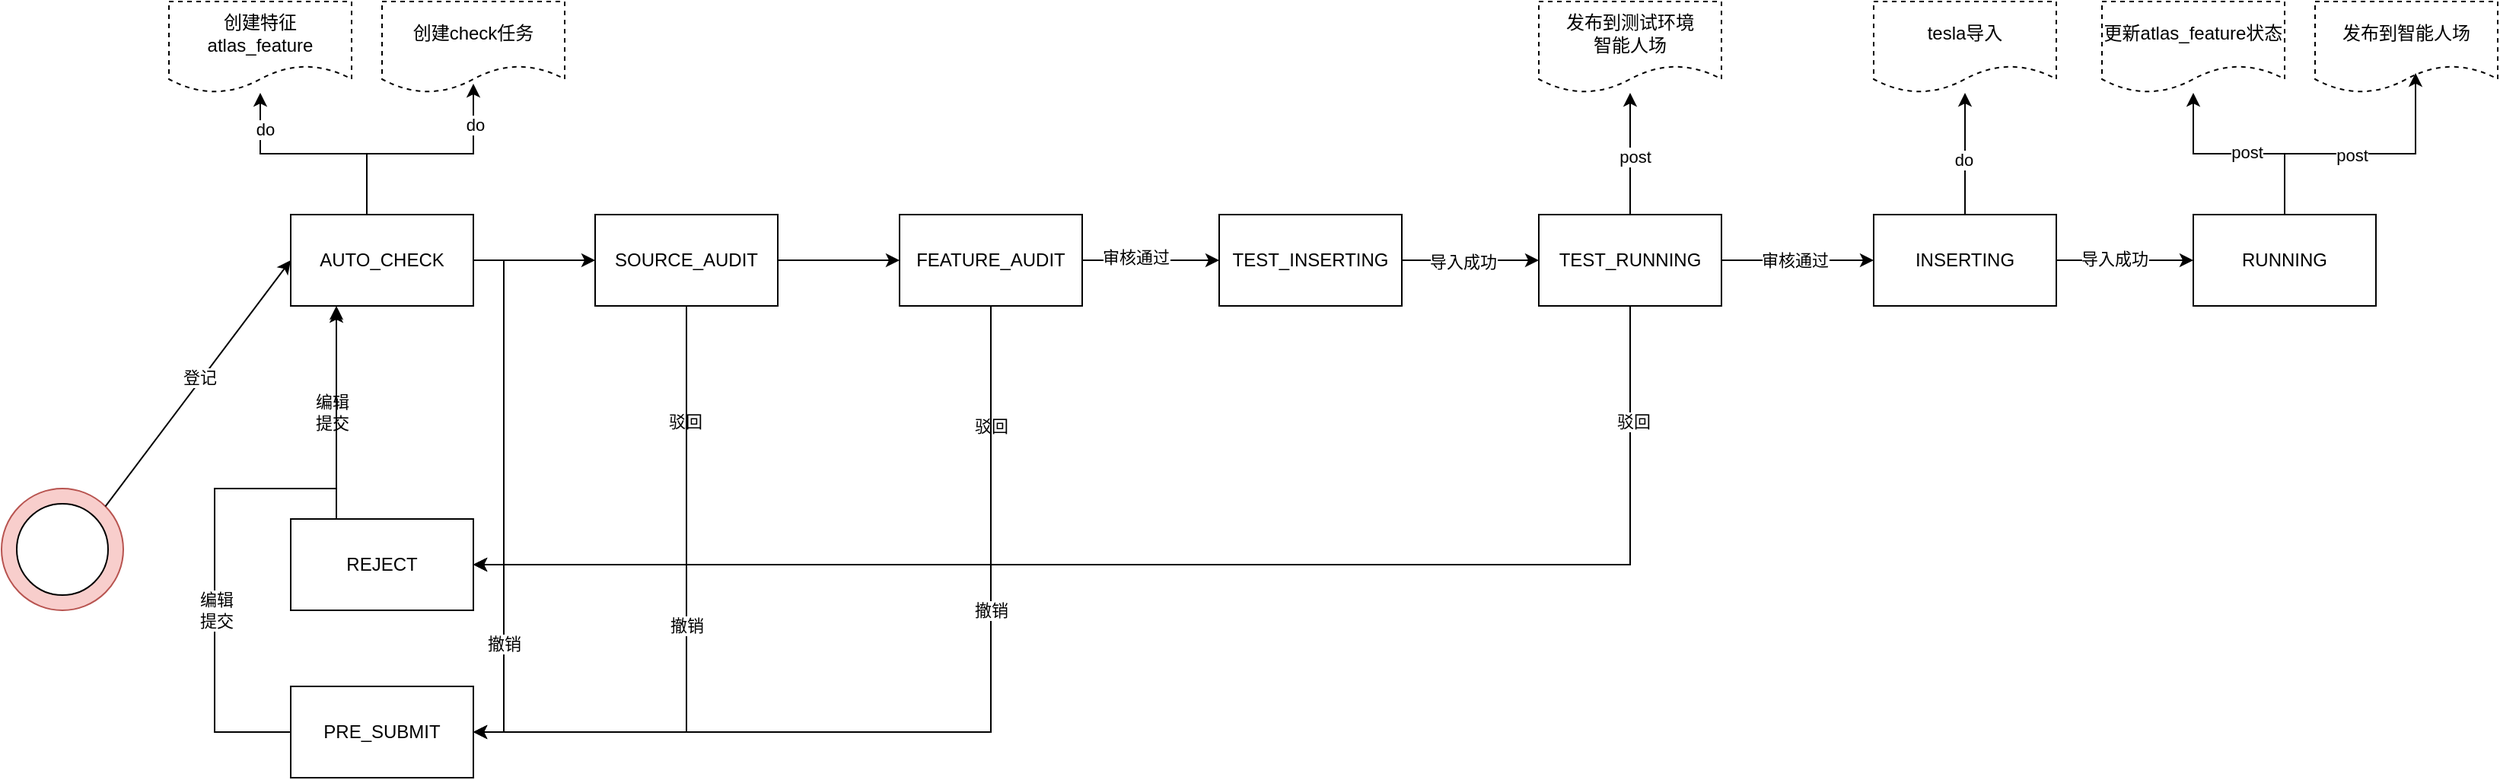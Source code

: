 <mxfile version="14.6.2" type="github">
  <diagram id="pWVgIorgCEQsXyrbZfvu" name="Page-1">
    <mxGraphModel dx="1255" dy="2012" grid="1" gridSize="10" guides="1" tooltips="1" connect="1" arrows="1" fold="1" page="1" pageScale="1" pageWidth="827" pageHeight="1169" math="0" shadow="0">
      <root>
        <mxCell id="0" />
        <mxCell id="1" parent="0" />
        <mxCell id="c6ffai6J4IfeZ5ahLLE4-14" value="" style="edgeStyle=orthogonalEdgeStyle;rounded=0;orthogonalLoop=1;jettySize=auto;html=1;" parent="1" source="c6ffai6J4IfeZ5ahLLE4-1" target="c6ffai6J4IfeZ5ahLLE4-13" edge="1">
          <mxGeometry relative="1" as="geometry">
            <Array as="points">
              <mxPoint x="320" y="90" />
              <mxPoint x="250" y="90" />
            </Array>
          </mxGeometry>
        </mxCell>
        <mxCell id="mTs4i2KGGRuWr2ubLSMz-3" value="do" style="edgeLabel;html=1;align=center;verticalAlign=middle;resizable=0;points=[];" parent="c6ffai6J4IfeZ5ahLLE4-14" vertex="1" connectable="0">
          <mxGeometry x="0.68" y="-3" relative="1" as="geometry">
            <mxPoint as="offset" />
          </mxGeometry>
        </mxCell>
        <mxCell id="c6ffai6J4IfeZ5ahLLE4-16" value="" style="edgeStyle=orthogonalEdgeStyle;rounded=0;orthogonalLoop=1;jettySize=auto;html=1;" parent="1" source="c6ffai6J4IfeZ5ahLLE4-1" target="c6ffai6J4IfeZ5ahLLE4-15" edge="1">
          <mxGeometry relative="1" as="geometry" />
        </mxCell>
        <mxCell id="c6ffai6J4IfeZ5ahLLE4-20" value="" style="edgeStyle=orthogonalEdgeStyle;rounded=0;orthogonalLoop=1;jettySize=auto;html=1;entryX=1;entryY=0.5;entryDx=0;entryDy=0;" parent="1" source="c6ffai6J4IfeZ5ahLLE4-1" target="F8pmwGIE2MLGV_qBVy-j-1" edge="1">
          <mxGeometry relative="1" as="geometry">
            <Array as="points">
              <mxPoint x="410" y="160" />
              <mxPoint x="410" y="470" />
            </Array>
          </mxGeometry>
        </mxCell>
        <mxCell id="F8pmwGIE2MLGV_qBVy-j-7" value="撤销" style="edgeLabel;html=1;align=center;verticalAlign=middle;resizable=0;points=[];" vertex="1" connectable="0" parent="c6ffai6J4IfeZ5ahLLE4-20">
          <mxGeometry x="0.554" relative="1" as="geometry">
            <mxPoint as="offset" />
          </mxGeometry>
        </mxCell>
        <mxCell id="c6ffai6J4IfeZ5ahLLE4-1" value="AUTO_CHECK" style="rounded=0;whiteSpace=wrap;html=1;" parent="1" vertex="1">
          <mxGeometry x="270" y="130" width="120" height="60" as="geometry" />
        </mxCell>
        <mxCell id="c6ffai6J4IfeZ5ahLLE4-4" value="" style="group" parent="1" vertex="1" connectable="0">
          <mxGeometry x="80" y="310" width="80" height="80" as="geometry" />
        </mxCell>
        <mxCell id="c6ffai6J4IfeZ5ahLLE4-2" value="" style="ellipse;whiteSpace=wrap;html=1;aspect=fixed;fillColor=#f8cecc;strokeColor=#b85450;" parent="c6ffai6J4IfeZ5ahLLE4-4" vertex="1">
          <mxGeometry width="80" height="80" as="geometry" />
        </mxCell>
        <mxCell id="c6ffai6J4IfeZ5ahLLE4-3" value="" style="ellipse;whiteSpace=wrap;html=1;aspect=fixed;" parent="c6ffai6J4IfeZ5ahLLE4-4" vertex="1">
          <mxGeometry x="10" y="10" width="60" height="60" as="geometry" />
        </mxCell>
        <mxCell id="c6ffai6J4IfeZ5ahLLE4-5" value="" style="endArrow=classic;html=1;exitX=1;exitY=0;exitDx=0;exitDy=0;entryX=0;entryY=0.5;entryDx=0;entryDy=0;" parent="1" source="c6ffai6J4IfeZ5ahLLE4-2" target="c6ffai6J4IfeZ5ahLLE4-1" edge="1">
          <mxGeometry width="50" height="50" relative="1" as="geometry">
            <mxPoint x="280" y="400" as="sourcePoint" />
            <mxPoint x="330" y="350" as="targetPoint" />
          </mxGeometry>
        </mxCell>
        <mxCell id="c6ffai6J4IfeZ5ahLLE4-6" value="登记" style="edgeLabel;html=1;align=center;verticalAlign=middle;resizable=0;points=[];" parent="c6ffai6J4IfeZ5ahLLE4-5" vertex="1" connectable="0">
          <mxGeometry x="0.036" y="2" relative="1" as="geometry">
            <mxPoint as="offset" />
          </mxGeometry>
        </mxCell>
        <mxCell id="c6ffai6J4IfeZ5ahLLE4-13" value="创建特征&lt;br&gt;atlas_feature" style="shape=document;whiteSpace=wrap;html=1;boundedLbl=1;rounded=0;dashed=1;" parent="1" vertex="1">
          <mxGeometry x="190" y="-10" width="120" height="60" as="geometry" />
        </mxCell>
        <mxCell id="c6ffai6J4IfeZ5ahLLE4-18" value="" style="edgeStyle=orthogonalEdgeStyle;rounded=0;orthogonalLoop=1;jettySize=auto;html=1;" parent="1" source="c6ffai6J4IfeZ5ahLLE4-15" target="c6ffai6J4IfeZ5ahLLE4-17" edge="1">
          <mxGeometry relative="1" as="geometry" />
        </mxCell>
        <mxCell id="c6ffai6J4IfeZ5ahLLE4-22" value="" style="edgeStyle=orthogonalEdgeStyle;rounded=0;orthogonalLoop=1;jettySize=auto;html=1;entryX=1;entryY=0.5;entryDx=0;entryDy=0;" parent="1" source="c6ffai6J4IfeZ5ahLLE4-15" target="c6ffai6J4IfeZ5ahLLE4-19" edge="1">
          <mxGeometry relative="1" as="geometry">
            <mxPoint x="530" y="270" as="targetPoint" />
            <Array as="points">
              <mxPoint x="530" y="360" />
            </Array>
          </mxGeometry>
        </mxCell>
        <mxCell id="c6ffai6J4IfeZ5ahLLE4-26" value="驳回" style="edgeLabel;html=1;align=center;verticalAlign=middle;resizable=0;points=[];" parent="c6ffai6J4IfeZ5ahLLE4-22" vertex="1" connectable="0">
          <mxGeometry x="-0.51" y="-1" relative="1" as="geometry">
            <mxPoint as="offset" />
          </mxGeometry>
        </mxCell>
        <mxCell id="c6ffai6J4IfeZ5ahLLE4-15" value="SOURCE_AUDIT" style="rounded=0;whiteSpace=wrap;html=1;" parent="1" vertex="1">
          <mxGeometry x="470" y="130" width="120" height="60" as="geometry" />
        </mxCell>
        <mxCell id="c6ffai6J4IfeZ5ahLLE4-24" value="" style="edgeStyle=orthogonalEdgeStyle;rounded=0;orthogonalLoop=1;jettySize=auto;html=1;entryX=1;entryY=0.5;entryDx=0;entryDy=0;" parent="1" source="c6ffai6J4IfeZ5ahLLE4-17" target="c6ffai6J4IfeZ5ahLLE4-19" edge="1">
          <mxGeometry relative="1" as="geometry">
            <mxPoint x="730" y="270" as="targetPoint" />
            <Array as="points">
              <mxPoint x="730" y="360" />
            </Array>
          </mxGeometry>
        </mxCell>
        <mxCell id="c6ffai6J4IfeZ5ahLLE4-27" value="驳回" style="edgeLabel;html=1;align=center;verticalAlign=middle;resizable=0;points=[];" parent="c6ffai6J4IfeZ5ahLLE4-24" vertex="1" connectable="0">
          <mxGeometry x="-0.69" relative="1" as="geometry">
            <mxPoint as="offset" />
          </mxGeometry>
        </mxCell>
        <mxCell id="6ihYYFcUG0NwCiwKLXXo-2" value="" style="edgeStyle=orthogonalEdgeStyle;rounded=0;orthogonalLoop=1;jettySize=auto;html=1;" parent="1" source="c6ffai6J4IfeZ5ahLLE4-17" target="6ihYYFcUG0NwCiwKLXXo-1" edge="1">
          <mxGeometry relative="1" as="geometry" />
        </mxCell>
        <mxCell id="6ihYYFcUG0NwCiwKLXXo-3" value="审核通过" style="edgeLabel;html=1;align=center;verticalAlign=middle;resizable=0;points=[];" parent="6ihYYFcUG0NwCiwKLXXo-2" vertex="1" connectable="0">
          <mxGeometry x="-0.233" y="2" relative="1" as="geometry">
            <mxPoint as="offset" />
          </mxGeometry>
        </mxCell>
        <mxCell id="c6ffai6J4IfeZ5ahLLE4-17" value="FEATURE_AUDIT" style="rounded=0;whiteSpace=wrap;html=1;" parent="1" vertex="1">
          <mxGeometry x="670" y="130" width="120" height="60" as="geometry" />
        </mxCell>
        <mxCell id="BjAoX8LeDENds40LJaEB-2" value="" style="edgeStyle=orthogonalEdgeStyle;rounded=0;orthogonalLoop=1;jettySize=auto;html=1;entryX=0.25;entryY=1;entryDx=0;entryDy=0;" parent="1" source="c6ffai6J4IfeZ5ahLLE4-19" target="c6ffai6J4IfeZ5ahLLE4-1" edge="1">
          <mxGeometry relative="1" as="geometry">
            <mxPoint x="190" y="360" as="targetPoint" />
            <Array as="points">
              <mxPoint x="300" y="290" />
              <mxPoint x="300" y="290" />
            </Array>
          </mxGeometry>
        </mxCell>
        <mxCell id="BjAoX8LeDENds40LJaEB-3" value="编辑&lt;br&gt;提交" style="edgeLabel;html=1;align=center;verticalAlign=middle;resizable=0;points=[];" parent="BjAoX8LeDENds40LJaEB-2" vertex="1" connectable="0">
          <mxGeometry y="3" relative="1" as="geometry">
            <mxPoint as="offset" />
          </mxGeometry>
        </mxCell>
        <mxCell id="c6ffai6J4IfeZ5ahLLE4-19" value="REJECT" style="rounded=0;whiteSpace=wrap;html=1;" parent="1" vertex="1">
          <mxGeometry x="270" y="330" width="120" height="60" as="geometry" />
        </mxCell>
        <mxCell id="c6ffai6J4IfeZ5ahLLE4-28" value="创建check任务" style="shape=document;whiteSpace=wrap;html=1;boundedLbl=1;rounded=0;dashed=1;" parent="1" vertex="1">
          <mxGeometry x="330" y="-10" width="120" height="60" as="geometry" />
        </mxCell>
        <mxCell id="c6ffai6J4IfeZ5ahLLE4-29" value="" style="edgeStyle=orthogonalEdgeStyle;rounded=0;orthogonalLoop=1;jettySize=auto;html=1;entryX=0.5;entryY=0.9;entryDx=0;entryDy=0;entryPerimeter=0;exitX=0.5;exitY=0;exitDx=0;exitDy=0;" parent="1" source="c6ffai6J4IfeZ5ahLLE4-1" target="c6ffai6J4IfeZ5ahLLE4-28" edge="1">
          <mxGeometry relative="1" as="geometry">
            <mxPoint x="340" y="140" as="sourcePoint" />
            <mxPoint x="250" y="60" as="targetPoint" />
            <Array as="points">
              <mxPoint x="320" y="130" />
              <mxPoint x="320" y="90" />
              <mxPoint x="390" y="90" />
            </Array>
          </mxGeometry>
        </mxCell>
        <mxCell id="mTs4i2KGGRuWr2ubLSMz-4" value="do" style="edgeLabel;html=1;align=center;verticalAlign=middle;resizable=0;points=[];" parent="c6ffai6J4IfeZ5ahLLE4-29" vertex="1" connectable="0">
          <mxGeometry x="0.675" y="-1" relative="1" as="geometry">
            <mxPoint as="offset" />
          </mxGeometry>
        </mxCell>
        <mxCell id="c6ffai6J4IfeZ5ahLLE4-33" value="" style="edgeStyle=orthogonalEdgeStyle;rounded=0;orthogonalLoop=1;jettySize=auto;html=1;" parent="1" source="c6ffai6J4IfeZ5ahLLE4-30" target="c6ffai6J4IfeZ5ahLLE4-32" edge="1">
          <mxGeometry relative="1" as="geometry" />
        </mxCell>
        <mxCell id="c6ffai6J4IfeZ5ahLLE4-35" value="导入成功" style="edgeLabel;html=1;align=center;verticalAlign=middle;resizable=0;points=[];" parent="c6ffai6J4IfeZ5ahLLE4-33" vertex="1" connectable="0">
          <mxGeometry x="-0.156" y="1" relative="1" as="geometry">
            <mxPoint as="offset" />
          </mxGeometry>
        </mxCell>
        <mxCell id="c6ffai6J4IfeZ5ahLLE4-37" value="" style="edgeStyle=orthogonalEdgeStyle;rounded=0;orthogonalLoop=1;jettySize=auto;html=1;" parent="1" source="c6ffai6J4IfeZ5ahLLE4-30" target="c6ffai6J4IfeZ5ahLLE4-36" edge="1">
          <mxGeometry relative="1" as="geometry" />
        </mxCell>
        <mxCell id="mTs4i2KGGRuWr2ubLSMz-2" value="do" style="edgeLabel;html=1;align=center;verticalAlign=middle;resizable=0;points=[];" parent="c6ffai6J4IfeZ5ahLLE4-37" vertex="1" connectable="0">
          <mxGeometry x="-0.089" y="1" relative="1" as="geometry">
            <mxPoint as="offset" />
          </mxGeometry>
        </mxCell>
        <mxCell id="c6ffai6J4IfeZ5ahLLE4-30" value="INSERTING" style="rounded=0;whiteSpace=wrap;html=1;" parent="1" vertex="1">
          <mxGeometry x="1310" y="130" width="120" height="60" as="geometry" />
        </mxCell>
        <mxCell id="c6ffai6J4IfeZ5ahLLE4-39" value="" style="edgeStyle=orthogonalEdgeStyle;rounded=0;orthogonalLoop=1;jettySize=auto;html=1;" parent="1" source="c6ffai6J4IfeZ5ahLLE4-32" target="yQFtyR75cNQhKtgoben6-1" edge="1">
          <mxGeometry relative="1" as="geometry" />
        </mxCell>
        <mxCell id="mTs4i2KGGRuWr2ubLSMz-1" value="post" style="edgeLabel;html=1;align=center;verticalAlign=middle;resizable=0;points=[];" parent="c6ffai6J4IfeZ5ahLLE4-39" vertex="1" connectable="0">
          <mxGeometry x="-0.067" y="-1" relative="1" as="geometry">
            <mxPoint as="offset" />
          </mxGeometry>
        </mxCell>
        <mxCell id="c6ffai6J4IfeZ5ahLLE4-32" value="RUNNING" style="rounded=0;whiteSpace=wrap;html=1;" parent="1" vertex="1">
          <mxGeometry x="1520" y="130" width="120" height="60" as="geometry" />
        </mxCell>
        <mxCell id="c6ffai6J4IfeZ5ahLLE4-36" value="tesla导入" style="shape=document;whiteSpace=wrap;html=1;boundedLbl=1;rounded=0;dashed=1;" parent="1" vertex="1">
          <mxGeometry x="1310" y="-10" width="120" height="60" as="geometry" />
        </mxCell>
        <mxCell id="c6ffai6J4IfeZ5ahLLE4-38" value="发布到智能人场" style="shape=document;whiteSpace=wrap;html=1;boundedLbl=1;rounded=0;dashed=1;" parent="1" vertex="1">
          <mxGeometry x="1600" y="-10" width="120" height="60" as="geometry" />
        </mxCell>
        <mxCell id="yQFtyR75cNQhKtgoben6-1" value="更新atlas_feature状态" style="shape=document;whiteSpace=wrap;html=1;boundedLbl=1;rounded=0;dashed=1;" parent="1" vertex="1">
          <mxGeometry x="1460" y="-10" width="120" height="60" as="geometry" />
        </mxCell>
        <mxCell id="yQFtyR75cNQhKtgoben6-6" value="" style="edgeStyle=orthogonalEdgeStyle;rounded=0;orthogonalLoop=1;jettySize=auto;html=1;entryX=0.55;entryY=0.783;entryDx=0;entryDy=0;entryPerimeter=0;exitX=0.5;exitY=0;exitDx=0;exitDy=0;" parent="1" source="c6ffai6J4IfeZ5ahLLE4-32" target="c6ffai6J4IfeZ5ahLLE4-38" edge="1">
          <mxGeometry relative="1" as="geometry">
            <mxPoint x="1590" y="140" as="sourcePoint" />
            <mxPoint x="1530" y="40" as="targetPoint" />
          </mxGeometry>
        </mxCell>
        <mxCell id="yQFtyR75cNQhKtgoben6-7" value="post" style="edgeLabel;html=1;align=center;verticalAlign=middle;resizable=0;points=[];" parent="yQFtyR75cNQhKtgoben6-6" vertex="1" connectable="0">
          <mxGeometry x="-0.067" y="-1" relative="1" as="geometry">
            <mxPoint as="offset" />
          </mxGeometry>
        </mxCell>
        <mxCell id="6ihYYFcUG0NwCiwKLXXo-5" value="" style="edgeStyle=orthogonalEdgeStyle;rounded=0;orthogonalLoop=1;jettySize=auto;html=1;" parent="1" source="6ihYYFcUG0NwCiwKLXXo-1" target="6ihYYFcUG0NwCiwKLXXo-4" edge="1">
          <mxGeometry relative="1" as="geometry" />
        </mxCell>
        <mxCell id="6ihYYFcUG0NwCiwKLXXo-6" value="导入成功" style="edgeLabel;html=1;align=center;verticalAlign=middle;resizable=0;points=[];" parent="6ihYYFcUG0NwCiwKLXXo-5" vertex="1" connectable="0">
          <mxGeometry x="-0.12" y="-1" relative="1" as="geometry">
            <mxPoint as="offset" />
          </mxGeometry>
        </mxCell>
        <mxCell id="6ihYYFcUG0NwCiwKLXXo-1" value="TEST_INSERTING" style="rounded=0;whiteSpace=wrap;html=1;" parent="1" vertex="1">
          <mxGeometry x="880" y="130" width="120" height="60" as="geometry" />
        </mxCell>
        <mxCell id="6ihYYFcUG0NwCiwKLXXo-7" value="" style="edgeStyle=orthogonalEdgeStyle;rounded=0;orthogonalLoop=1;jettySize=auto;html=1;" parent="1" source="6ihYYFcUG0NwCiwKLXXo-4" target="c6ffai6J4IfeZ5ahLLE4-30" edge="1">
          <mxGeometry relative="1" as="geometry" />
        </mxCell>
        <mxCell id="6ihYYFcUG0NwCiwKLXXo-8" value="审核通过" style="edgeLabel;html=1;align=center;verticalAlign=middle;resizable=0;points=[];" parent="6ihYYFcUG0NwCiwKLXXo-7" vertex="1" connectable="0">
          <mxGeometry x="-0.04" relative="1" as="geometry">
            <mxPoint as="offset" />
          </mxGeometry>
        </mxCell>
        <mxCell id="6ihYYFcUG0NwCiwKLXXo-16" value="" style="edgeStyle=orthogonalEdgeStyle;rounded=0;orthogonalLoop=1;jettySize=auto;html=1;" parent="1" source="6ihYYFcUG0NwCiwKLXXo-4" target="6ihYYFcUG0NwCiwKLXXo-15" edge="1">
          <mxGeometry relative="1" as="geometry" />
        </mxCell>
        <mxCell id="6ihYYFcUG0NwCiwKLXXo-17" value="post" style="edgeLabel;html=1;align=center;verticalAlign=middle;resizable=0;points=[];" parent="6ihYYFcUG0NwCiwKLXXo-16" vertex="1" connectable="0">
          <mxGeometry x="-0.05" y="-3" relative="1" as="geometry">
            <mxPoint as="offset" />
          </mxGeometry>
        </mxCell>
        <mxCell id="6ihYYFcUG0NwCiwKLXXo-4" value="TEST_RUNNING" style="rounded=0;whiteSpace=wrap;html=1;" parent="1" vertex="1">
          <mxGeometry x="1090" y="130" width="120" height="60" as="geometry" />
        </mxCell>
        <mxCell id="6ihYYFcUG0NwCiwKLXXo-12" value="" style="edgeStyle=orthogonalEdgeStyle;rounded=0;orthogonalLoop=1;jettySize=auto;html=1;entryX=1;entryY=0.5;entryDx=0;entryDy=0;exitX=0.5;exitY=1;exitDx=0;exitDy=0;" parent="1" source="6ihYYFcUG0NwCiwKLXXo-4" target="c6ffai6J4IfeZ5ahLLE4-19" edge="1">
          <mxGeometry relative="1" as="geometry">
            <mxPoint x="630" y="370" as="targetPoint" />
            <Array as="points">
              <mxPoint x="1150" y="360" />
            </Array>
            <mxPoint x="1171" y="201.02" as="sourcePoint" />
          </mxGeometry>
        </mxCell>
        <mxCell id="6ihYYFcUG0NwCiwKLXXo-14" value="驳回" style="edgeLabel;html=1;align=center;verticalAlign=middle;resizable=0;points=[];" parent="6ihYYFcUG0NwCiwKLXXo-12" vertex="1" connectable="0">
          <mxGeometry x="-0.837" y="2" relative="1" as="geometry">
            <mxPoint as="offset" />
          </mxGeometry>
        </mxCell>
        <mxCell id="6ihYYFcUG0NwCiwKLXXo-15" value="发布到测试环境&lt;br&gt;智能人场" style="shape=document;whiteSpace=wrap;html=1;boundedLbl=1;rounded=0;dashed=1;" parent="1" vertex="1">
          <mxGeometry x="1090" y="-10" width="120" height="60" as="geometry" />
        </mxCell>
        <mxCell id="F8pmwGIE2MLGV_qBVy-j-1" value="PRE_SUBMIT" style="rounded=0;whiteSpace=wrap;html=1;" vertex="1" parent="1">
          <mxGeometry x="270" y="440" width="120" height="60" as="geometry" />
        </mxCell>
        <mxCell id="F8pmwGIE2MLGV_qBVy-j-2" value="" style="edgeStyle=orthogonalEdgeStyle;rounded=0;orthogonalLoop=1;jettySize=auto;html=1;entryX=1;entryY=0.5;entryDx=0;entryDy=0;exitX=0.5;exitY=1;exitDx=0;exitDy=0;" edge="1" parent="1" source="c6ffai6J4IfeZ5ahLLE4-15" target="F8pmwGIE2MLGV_qBVy-j-1">
          <mxGeometry relative="1" as="geometry">
            <mxPoint x="400" y="170" as="sourcePoint" />
            <mxPoint x="400" y="480" as="targetPoint" />
            <Array as="points">
              <mxPoint x="530" y="470" />
            </Array>
          </mxGeometry>
        </mxCell>
        <mxCell id="F8pmwGIE2MLGV_qBVy-j-3" value="撤销" style="edgeLabel;html=1;align=center;verticalAlign=middle;resizable=0;points=[];" vertex="1" connectable="0" parent="F8pmwGIE2MLGV_qBVy-j-2">
          <mxGeometry relative="1" as="geometry">
            <mxPoint as="offset" />
          </mxGeometry>
        </mxCell>
        <mxCell id="F8pmwGIE2MLGV_qBVy-j-4" value="" style="edgeStyle=orthogonalEdgeStyle;rounded=0;orthogonalLoop=1;jettySize=auto;html=1;entryX=1;entryY=0.5;entryDx=0;entryDy=0;exitX=0.5;exitY=1;exitDx=0;exitDy=0;" edge="1" parent="1" source="c6ffai6J4IfeZ5ahLLE4-17" target="F8pmwGIE2MLGV_qBVy-j-1">
          <mxGeometry relative="1" as="geometry">
            <mxPoint x="540" y="200" as="sourcePoint" />
            <mxPoint x="400" y="480" as="targetPoint" />
            <Array as="points">
              <mxPoint x="730" y="470" />
            </Array>
          </mxGeometry>
        </mxCell>
        <mxCell id="F8pmwGIE2MLGV_qBVy-j-6" value="撤销" style="edgeLabel;html=1;align=center;verticalAlign=middle;resizable=0;points=[];" vertex="1" connectable="0" parent="F8pmwGIE2MLGV_qBVy-j-4">
          <mxGeometry x="-0.355" relative="1" as="geometry">
            <mxPoint as="offset" />
          </mxGeometry>
        </mxCell>
        <mxCell id="F8pmwGIE2MLGV_qBVy-j-8" value="" style="edgeStyle=orthogonalEdgeStyle;rounded=0;orthogonalLoop=1;jettySize=auto;html=1;exitX=0;exitY=0.5;exitDx=0;exitDy=0;" edge="1" parent="1" source="F8pmwGIE2MLGV_qBVy-j-1">
          <mxGeometry relative="1" as="geometry">
            <mxPoint x="300" y="192" as="targetPoint" />
            <Array as="points">
              <mxPoint x="220" y="470" />
              <mxPoint x="220" y="310" />
              <mxPoint x="300" y="310" />
            </Array>
            <mxPoint x="310" y="340" as="sourcePoint" />
          </mxGeometry>
        </mxCell>
        <mxCell id="F8pmwGIE2MLGV_qBVy-j-10" value="编辑&lt;br&gt;提交" style="edgeLabel;html=1;align=center;verticalAlign=middle;resizable=0;points=[];" vertex="1" connectable="0" parent="F8pmwGIE2MLGV_qBVy-j-8">
          <mxGeometry x="-0.363" y="-1" relative="1" as="geometry">
            <mxPoint as="offset" />
          </mxGeometry>
        </mxCell>
      </root>
    </mxGraphModel>
  </diagram>
</mxfile>
